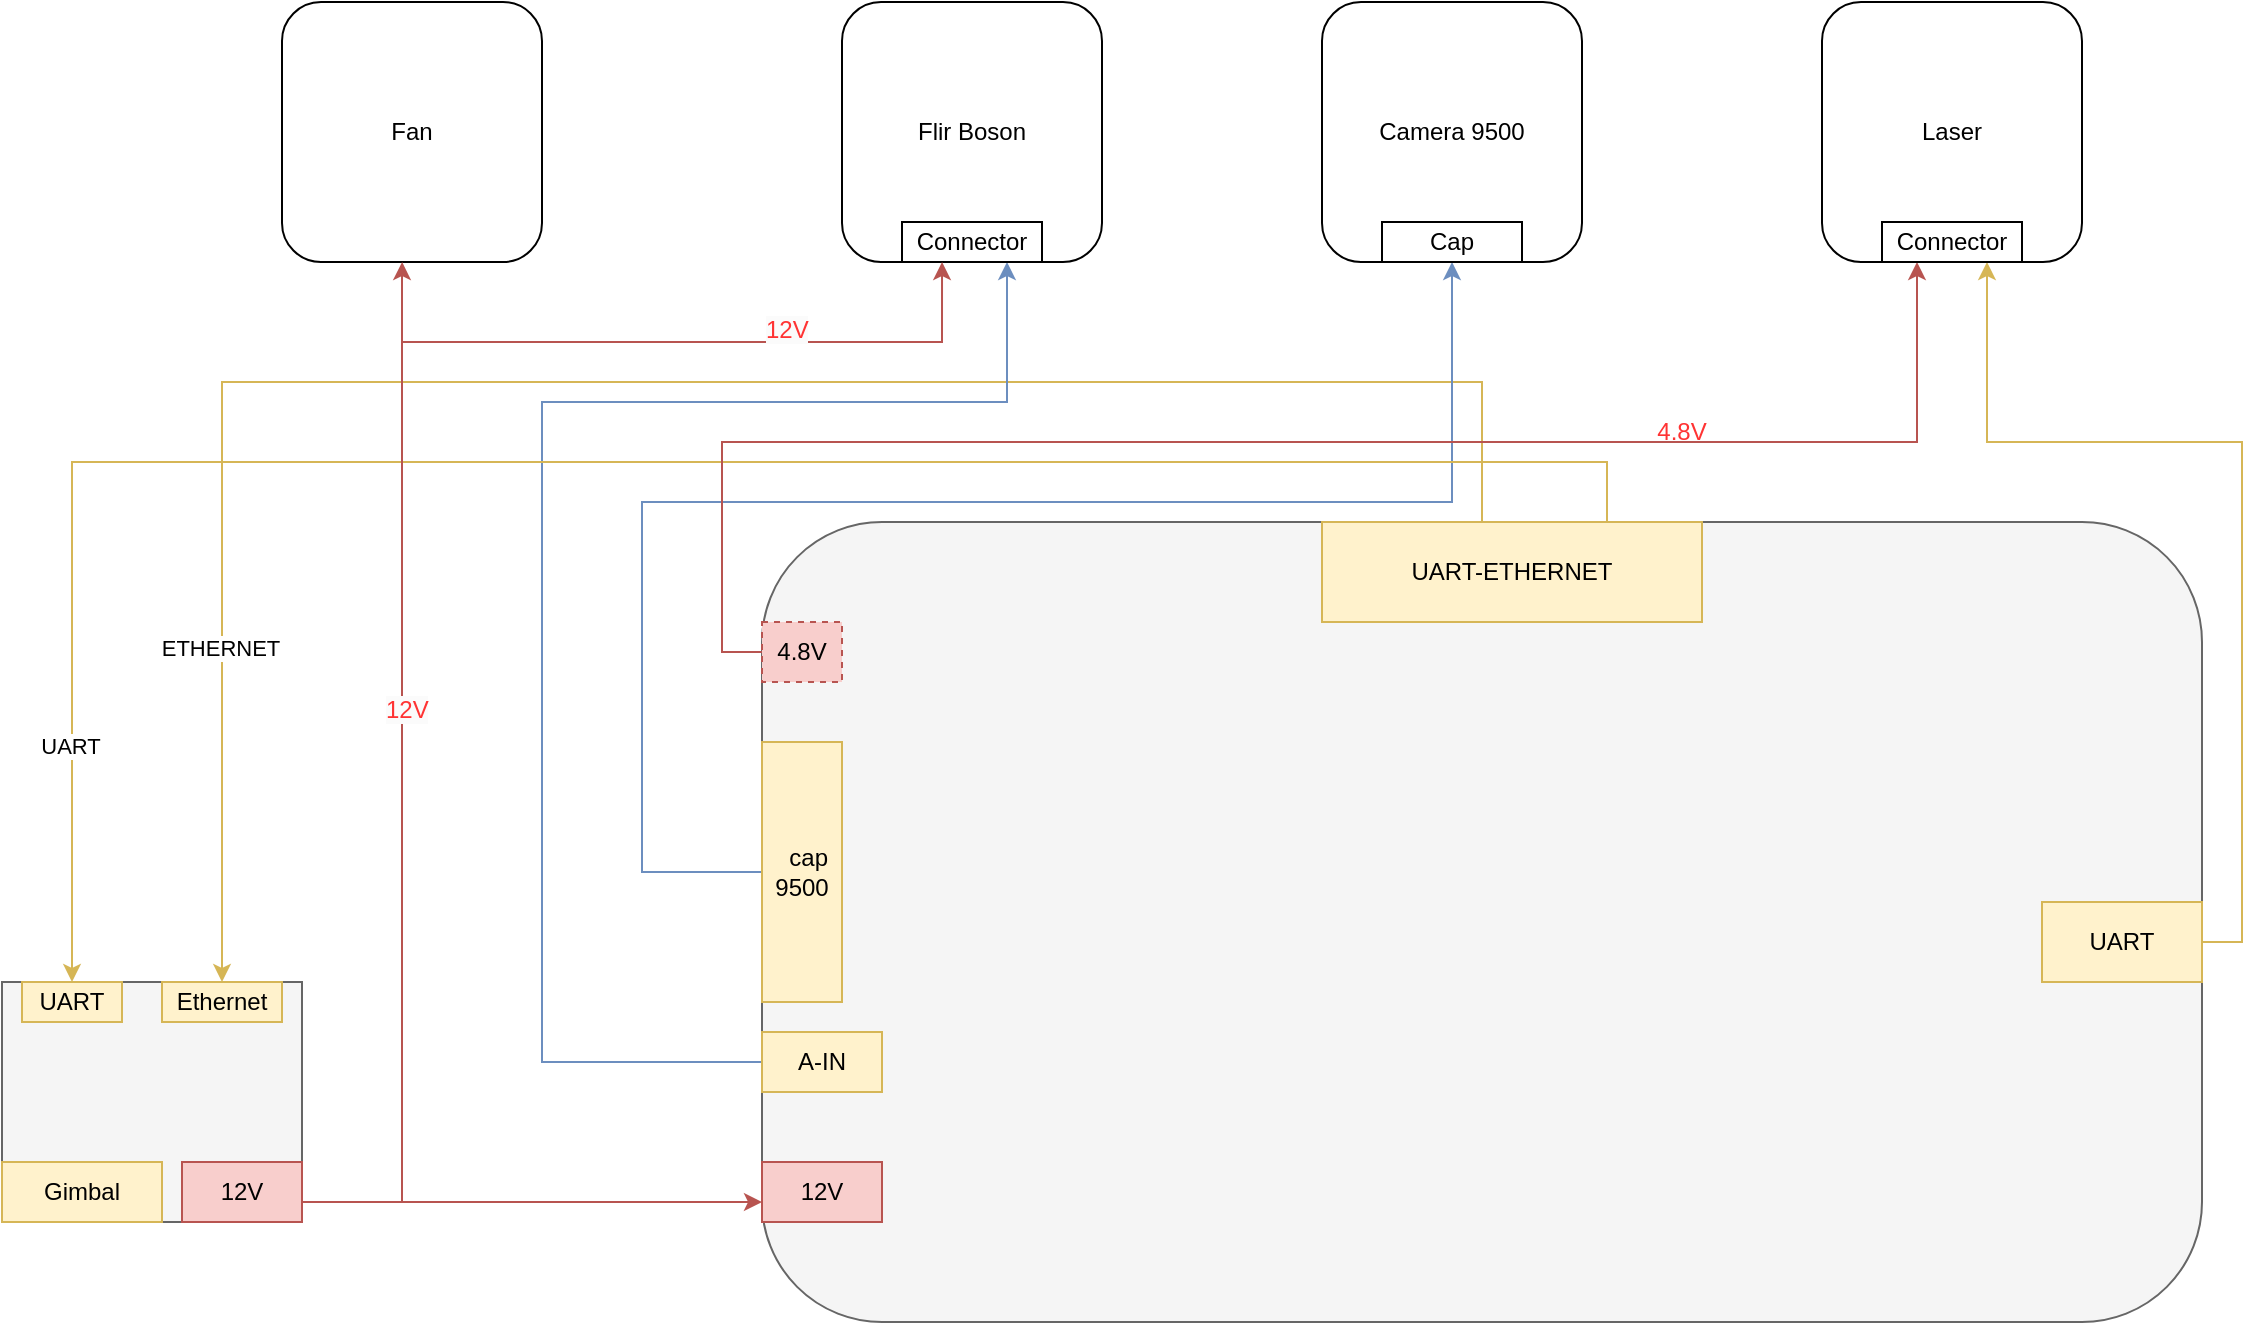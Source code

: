 <mxfile version="20.8.17" type="github">
  <diagram name="Trang-1" id="s8hawPTj_m7dZE0NQz-m">
    <mxGraphModel dx="1276" dy="692" grid="1" gridSize="10" guides="1" tooltips="1" connect="1" arrows="1" fold="1" page="1" pageScale="1" pageWidth="1654" pageHeight="1169" math="0" shadow="0">
      <root>
        <mxCell id="0" />
        <mxCell id="1" parent="0" />
        <mxCell id="Ua-AdNSXJfdipVng02Mg-36" style="edgeStyle=orthogonalEdgeStyle;rounded=0;orthogonalLoop=1;jettySize=auto;html=1;entryX=0.5;entryY=0;entryDx=0;entryDy=0;fillColor=#fff2cc;strokeColor=#d6b656;" edge="1" parent="1" source="Ua-AdNSXJfdipVng02Mg-2" target="Ua-AdNSXJfdipVng02Mg-26">
          <mxGeometry relative="1" as="geometry">
            <Array as="points">
              <mxPoint x="1070" y="380" />
              <mxPoint x="440" y="380" />
            </Array>
          </mxGeometry>
        </mxCell>
        <mxCell id="Ua-AdNSXJfdipVng02Mg-42" value="ETHERNET" style="edgeLabel;html=1;align=center;verticalAlign=middle;resizable=0;points=[];fontColor=#000000;" vertex="1" connectable="0" parent="Ua-AdNSXJfdipVng02Mg-36">
          <mxGeometry x="0.665" y="-1" relative="1" as="geometry">
            <mxPoint as="offset" />
          </mxGeometry>
        </mxCell>
        <mxCell id="Ua-AdNSXJfdipVng02Mg-2" value="" style="rounded=1;whiteSpace=wrap;html=1;fillColor=#f5f5f5;fontColor=#333333;strokeColor=#666666;" vertex="1" parent="1">
          <mxGeometry x="710" y="450" width="720" height="400" as="geometry" />
        </mxCell>
        <mxCell id="Ua-AdNSXJfdipVng02Mg-7" value="" style="rounded=0;whiteSpace=wrap;html=1;fillColor=#f5f5f5;fontColor=#333333;strokeColor=#666666;" vertex="1" parent="1">
          <mxGeometry x="330" y="680" width="150" height="120" as="geometry" />
        </mxCell>
        <mxCell id="Ua-AdNSXJfdipVng02Mg-31" style="edgeStyle=orthogonalEdgeStyle;rounded=0;orthogonalLoop=1;jettySize=auto;html=1;exitX=1;exitY=0.5;exitDx=0;exitDy=0;entryX=0;entryY=0.667;entryDx=0;entryDy=0;fillColor=#f8cecc;strokeColor=#b85450;entryPerimeter=0;" edge="1" parent="1" source="Ua-AdNSXJfdipVng02Mg-8" target="Ua-AdNSXJfdipVng02Mg-9">
          <mxGeometry relative="1" as="geometry">
            <Array as="points">
              <mxPoint x="480" y="790" />
            </Array>
          </mxGeometry>
        </mxCell>
        <mxCell id="Ua-AdNSXJfdipVng02Mg-8" value="12V" style="rounded=0;whiteSpace=wrap;html=1;fillColor=#f8cecc;strokeColor=#b85450;" vertex="1" parent="1">
          <mxGeometry x="420" y="770" width="60" height="30" as="geometry" />
        </mxCell>
        <mxCell id="Ua-AdNSXJfdipVng02Mg-9" value="12V" style="rounded=0;whiteSpace=wrap;html=1;fillColor=#f8cecc;strokeColor=#b85450;" vertex="1" parent="1">
          <mxGeometry x="710" y="770" width="60" height="30" as="geometry" />
        </mxCell>
        <mxCell id="Ua-AdNSXJfdipVng02Mg-30" style="edgeStyle=orthogonalEdgeStyle;rounded=0;orthogonalLoop=1;jettySize=auto;html=1;exitX=0;exitY=0.5;exitDx=0;exitDy=0;entryX=0.75;entryY=1;entryDx=0;entryDy=0;fillColor=#dae8fc;strokeColor=#6c8ebf;" edge="1" parent="1" source="Ua-AdNSXJfdipVng02Mg-11" target="Ua-AdNSXJfdipVng02Mg-20">
          <mxGeometry relative="1" as="geometry">
            <Array as="points">
              <mxPoint x="600" y="720" />
              <mxPoint x="600" y="390" />
              <mxPoint x="833" y="390" />
            </Array>
          </mxGeometry>
        </mxCell>
        <mxCell id="Ua-AdNSXJfdipVng02Mg-11" value="A-IN" style="rounded=0;whiteSpace=wrap;html=1;fillColor=#fff2cc;strokeColor=#d6b656;" vertex="1" parent="1">
          <mxGeometry x="710" y="705" width="60" height="30" as="geometry" />
        </mxCell>
        <mxCell id="Ua-AdNSXJfdipVng02Mg-27" style="edgeStyle=orthogonalEdgeStyle;rounded=0;orthogonalLoop=1;jettySize=auto;html=1;exitX=0;exitY=0.5;exitDx=0;exitDy=0;entryX=0.5;entryY=1;entryDx=0;entryDy=0;fillColor=#dae8fc;strokeColor=#6c8ebf;" edge="1" parent="1" source="Ua-AdNSXJfdipVng02Mg-12" target="Ua-AdNSXJfdipVng02Mg-21">
          <mxGeometry relative="1" as="geometry">
            <mxPoint x="680" y="420" as="targetPoint" />
            <Array as="points">
              <mxPoint x="650" y="625" />
              <mxPoint x="650" y="440" />
              <mxPoint x="1055" y="440" />
            </Array>
          </mxGeometry>
        </mxCell>
        <mxCell id="Ua-AdNSXJfdipVng02Mg-12" value="&amp;nbsp; cap 9500" style="rounded=0;whiteSpace=wrap;html=1;fillColor=#fff2cc;strokeColor=#d6b656;" vertex="1" parent="1">
          <mxGeometry x="710" y="560" width="40" height="130" as="geometry" />
        </mxCell>
        <mxCell id="Ua-AdNSXJfdipVng02Mg-37" style="edgeStyle=orthogonalEdgeStyle;rounded=0;orthogonalLoop=1;jettySize=auto;html=1;exitX=0.75;exitY=0;exitDx=0;exitDy=0;entryX=0.5;entryY=0;entryDx=0;entryDy=0;fillColor=#fff2cc;strokeColor=#d6b656;" edge="1" parent="1" source="Ua-AdNSXJfdipVng02Mg-13" target="Ua-AdNSXJfdipVng02Mg-25">
          <mxGeometry relative="1" as="geometry">
            <Array as="points">
              <mxPoint x="1132" y="420" />
              <mxPoint x="365" y="420" />
            </Array>
          </mxGeometry>
        </mxCell>
        <mxCell id="Ua-AdNSXJfdipVng02Mg-41" value="&lt;font color=&quot;#000000&quot;&gt;UART&lt;/font&gt;" style="edgeLabel;html=1;align=center;verticalAlign=middle;resizable=0;points=[];fontColor=#FF3333;" vertex="1" connectable="0" parent="Ua-AdNSXJfdipVng02Mg-37">
          <mxGeometry x="0.777" y="-1" relative="1" as="geometry">
            <mxPoint as="offset" />
          </mxGeometry>
        </mxCell>
        <mxCell id="Ua-AdNSXJfdipVng02Mg-13" value="UART-ETHERNET" style="rounded=0;whiteSpace=wrap;html=1;fillColor=#fff2cc;strokeColor=#d6b656;" vertex="1" parent="1">
          <mxGeometry x="990" y="450" width="190" height="50" as="geometry" />
        </mxCell>
        <mxCell id="Ua-AdNSXJfdipVng02Mg-29" style="edgeStyle=orthogonalEdgeStyle;rounded=0;orthogonalLoop=1;jettySize=auto;html=1;exitX=1;exitY=0.5;exitDx=0;exitDy=0;entryX=0.75;entryY=1;entryDx=0;entryDy=0;fillColor=#fff2cc;strokeColor=#d6b656;" edge="1" parent="1" source="Ua-AdNSXJfdipVng02Mg-14" target="Ua-AdNSXJfdipVng02Mg-22">
          <mxGeometry relative="1" as="geometry">
            <Array as="points">
              <mxPoint x="1450" y="660" />
              <mxPoint x="1450" y="410" />
              <mxPoint x="1323" y="410" />
            </Array>
          </mxGeometry>
        </mxCell>
        <mxCell id="Ua-AdNSXJfdipVng02Mg-14" value="UART" style="rounded=0;whiteSpace=wrap;html=1;fillColor=#fff2cc;strokeColor=#d6b656;" vertex="1" parent="1">
          <mxGeometry x="1350" y="640" width="80" height="40" as="geometry" />
        </mxCell>
        <mxCell id="Ua-AdNSXJfdipVng02Mg-28" style="edgeStyle=orthogonalEdgeStyle;rounded=0;orthogonalLoop=1;jettySize=auto;html=1;exitX=0;exitY=0.5;exitDx=0;exitDy=0;entryX=0.25;entryY=1;entryDx=0;entryDy=0;fillColor=#f8cecc;strokeColor=#b85450;" edge="1" parent="1" source="Ua-AdNSXJfdipVng02Mg-15" target="Ua-AdNSXJfdipVng02Mg-22">
          <mxGeometry relative="1" as="geometry" />
        </mxCell>
        <mxCell id="Ua-AdNSXJfdipVng02Mg-15" value="4.8V" style="rounded=0;whiteSpace=wrap;html=1;dashed=1;fillColor=#f8cecc;strokeColor=#b85450;" vertex="1" parent="1">
          <mxGeometry x="710" y="500" width="40" height="30" as="geometry" />
        </mxCell>
        <mxCell id="Ua-AdNSXJfdipVng02Mg-17" value="Flir Boson" style="rounded=1;whiteSpace=wrap;html=1;" vertex="1" parent="1">
          <mxGeometry x="750" y="190" width="130" height="130" as="geometry" />
        </mxCell>
        <mxCell id="Ua-AdNSXJfdipVng02Mg-18" value="Camera 9500" style="rounded=1;whiteSpace=wrap;html=1;" vertex="1" parent="1">
          <mxGeometry x="990" y="190" width="130" height="130" as="geometry" />
        </mxCell>
        <mxCell id="Ua-AdNSXJfdipVng02Mg-19" value="Laser" style="rounded=1;whiteSpace=wrap;html=1;" vertex="1" parent="1">
          <mxGeometry x="1240" y="190" width="130" height="130" as="geometry" />
        </mxCell>
        <mxCell id="Ua-AdNSXJfdipVng02Mg-20" value="Connector" style="rounded=0;whiteSpace=wrap;html=1;" vertex="1" parent="1">
          <mxGeometry x="780" y="300" width="70" height="20" as="geometry" />
        </mxCell>
        <mxCell id="Ua-AdNSXJfdipVng02Mg-21" value="Cap" style="rounded=0;whiteSpace=wrap;html=1;" vertex="1" parent="1">
          <mxGeometry x="1020" y="300" width="70" height="20" as="geometry" />
        </mxCell>
        <mxCell id="Ua-AdNSXJfdipVng02Mg-22" value="Connector" style="rounded=0;whiteSpace=wrap;html=1;" vertex="1" parent="1">
          <mxGeometry x="1270" y="300" width="70" height="20" as="geometry" />
        </mxCell>
        <mxCell id="Ua-AdNSXJfdipVng02Mg-24" value="Gimbal" style="rounded=0;whiteSpace=wrap;html=1;fillColor=#fff2cc;strokeColor=#d6b656;" vertex="1" parent="1">
          <mxGeometry x="330" y="770" width="80" height="30" as="geometry" />
        </mxCell>
        <mxCell id="Ua-AdNSXJfdipVng02Mg-25" value="UART" style="rounded=0;whiteSpace=wrap;html=1;fillColor=#fff2cc;strokeColor=#d6b656;" vertex="1" parent="1">
          <mxGeometry x="340" y="680" width="50" height="20" as="geometry" />
        </mxCell>
        <mxCell id="Ua-AdNSXJfdipVng02Mg-26" value="Ethernet" style="rounded=0;whiteSpace=wrap;html=1;fillColor=#fff2cc;strokeColor=#d6b656;" vertex="1" parent="1">
          <mxGeometry x="410" y="680" width="60" height="20" as="geometry" />
        </mxCell>
        <mxCell id="Ua-AdNSXJfdipVng02Mg-32" value="Fan" style="rounded=1;whiteSpace=wrap;html=1;" vertex="1" parent="1">
          <mxGeometry x="470" y="190" width="130" height="130" as="geometry" />
        </mxCell>
        <mxCell id="Ua-AdNSXJfdipVng02Mg-33" value="" style="endArrow=classic;html=1;rounded=0;fillColor=#f8cecc;strokeColor=#b85450;entryX=0.462;entryY=1;entryDx=0;entryDy=0;entryPerimeter=0;" edge="1" parent="1" target="Ua-AdNSXJfdipVng02Mg-32">
          <mxGeometry width="50" height="50" relative="1" as="geometry">
            <mxPoint x="530" y="790" as="sourcePoint" />
            <mxPoint x="560" y="720" as="targetPoint" />
            <Array as="points">
              <mxPoint x="530" y="770" />
              <mxPoint x="530" y="590" />
              <mxPoint x="530" y="360" />
              <mxPoint x="530" y="330" />
            </Array>
          </mxGeometry>
        </mxCell>
        <mxCell id="Ua-AdNSXJfdipVng02Mg-35" value="" style="endArrow=classic;html=1;rounded=0;fillColor=#f8cecc;strokeColor=#b85450;entryX=0.286;entryY=1;entryDx=0;entryDy=0;entryPerimeter=0;" edge="1" parent="1" target="Ua-AdNSXJfdipVng02Mg-20">
          <mxGeometry width="50" height="50" relative="1" as="geometry">
            <mxPoint x="530" y="360" as="sourcePoint" />
            <mxPoint x="800" y="360" as="targetPoint" />
            <Array as="points">
              <mxPoint x="800" y="360" />
            </Array>
          </mxGeometry>
        </mxCell>
        <mxCell id="Ua-AdNSXJfdipVng02Mg-38" value="&lt;font color=&quot;#ff3333&quot;&gt;4.8V&lt;/font&gt;" style="text;html=1;strokeColor=none;fillColor=none;align=center;verticalAlign=middle;whiteSpace=wrap;rounded=0;" vertex="1" parent="1">
          <mxGeometry x="1140" y="390" width="60" height="30" as="geometry" />
        </mxCell>
        <mxCell id="Ua-AdNSXJfdipVng02Mg-39" value="&lt;span style=&quot;color: rgb(255, 51, 51); font-family: Helvetica; font-size: 12px; font-style: normal; font-variant-ligatures: normal; font-variant-caps: normal; font-weight: 400; letter-spacing: normal; orphans: 2; text-align: center; text-indent: 0px; text-transform: none; widows: 2; word-spacing: 0px; -webkit-text-stroke-width: 0px; background-color: rgb(251, 251, 251); text-decoration-thickness: initial; text-decoration-style: initial; text-decoration-color: initial; float: none; display: inline !important;&quot;&gt;12V&lt;/span&gt;" style="text;whiteSpace=wrap;html=1;fontColor=#FF3333;" vertex="1" parent="1">
          <mxGeometry x="710" y="340" width="60" height="40" as="geometry" />
        </mxCell>
        <mxCell id="Ua-AdNSXJfdipVng02Mg-40" value="&lt;span style=&quot;color: rgb(255, 51, 51); font-family: Helvetica; font-size: 12px; font-style: normal; font-variant-ligatures: normal; font-variant-caps: normal; font-weight: 400; letter-spacing: normal; orphans: 2; text-align: center; text-indent: 0px; text-transform: none; widows: 2; word-spacing: 0px; -webkit-text-stroke-width: 0px; background-color: rgb(251, 251, 251); text-decoration-thickness: initial; text-decoration-style: initial; text-decoration-color: initial; float: none; display: inline !important;&quot;&gt;12V&lt;/span&gt;" style="text;whiteSpace=wrap;html=1;fontColor=#FF3333;" vertex="1" parent="1">
          <mxGeometry x="520" y="530" width="60" height="40" as="geometry" />
        </mxCell>
      </root>
    </mxGraphModel>
  </diagram>
</mxfile>
